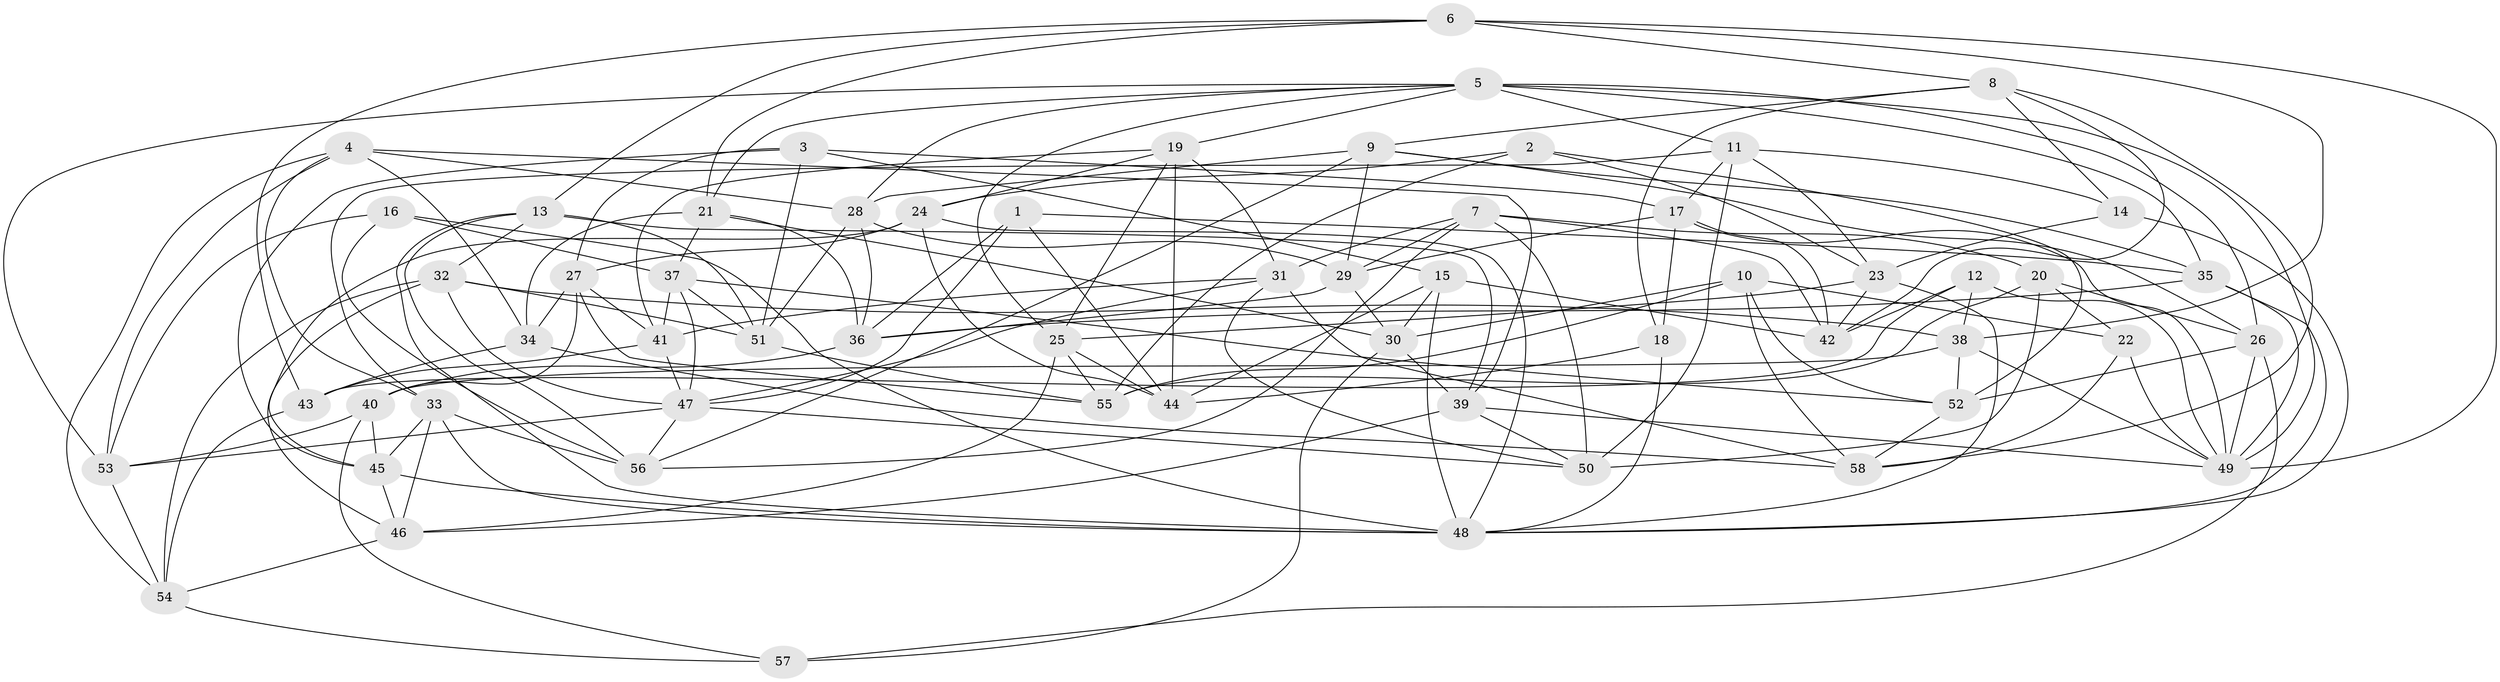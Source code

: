 // original degree distribution, {4: 1.0}
// Generated by graph-tools (version 1.1) at 2025/26/03/09/25 03:26:53]
// undirected, 58 vertices, 169 edges
graph export_dot {
graph [start="1"]
  node [color=gray90,style=filled];
  1;
  2;
  3;
  4;
  5;
  6;
  7;
  8;
  9;
  10;
  11;
  12;
  13;
  14;
  15;
  16;
  17;
  18;
  19;
  20;
  21;
  22;
  23;
  24;
  25;
  26;
  27;
  28;
  29;
  30;
  31;
  32;
  33;
  34;
  35;
  36;
  37;
  38;
  39;
  40;
  41;
  42;
  43;
  44;
  45;
  46;
  47;
  48;
  49;
  50;
  51;
  52;
  53;
  54;
  55;
  56;
  57;
  58;
  1 -- 35 [weight=1.0];
  1 -- 36 [weight=1.0];
  1 -- 44 [weight=1.0];
  1 -- 47 [weight=1.0];
  2 -- 23 [weight=1.0];
  2 -- 24 [weight=1.0];
  2 -- 52 [weight=1.0];
  2 -- 55 [weight=1.0];
  3 -- 15 [weight=2.0];
  3 -- 17 [weight=1.0];
  3 -- 27 [weight=1.0];
  3 -- 45 [weight=1.0];
  3 -- 51 [weight=1.0];
  4 -- 28 [weight=1.0];
  4 -- 33 [weight=1.0];
  4 -- 34 [weight=1.0];
  4 -- 39 [weight=1.0];
  4 -- 53 [weight=1.0];
  4 -- 54 [weight=1.0];
  5 -- 11 [weight=1.0];
  5 -- 19 [weight=1.0];
  5 -- 21 [weight=1.0];
  5 -- 25 [weight=1.0];
  5 -- 26 [weight=1.0];
  5 -- 28 [weight=1.0];
  5 -- 35 [weight=1.0];
  5 -- 49 [weight=2.0];
  5 -- 53 [weight=1.0];
  6 -- 8 [weight=1.0];
  6 -- 13 [weight=1.0];
  6 -- 21 [weight=1.0];
  6 -- 38 [weight=1.0];
  6 -- 43 [weight=1.0];
  6 -- 49 [weight=1.0];
  7 -- 20 [weight=1.0];
  7 -- 29 [weight=1.0];
  7 -- 31 [weight=1.0];
  7 -- 42 [weight=1.0];
  7 -- 50 [weight=1.0];
  7 -- 56 [weight=1.0];
  8 -- 9 [weight=1.0];
  8 -- 14 [weight=1.0];
  8 -- 18 [weight=1.0];
  8 -- 42 [weight=1.0];
  8 -- 58 [weight=1.0];
  9 -- 26 [weight=1.0];
  9 -- 28 [weight=1.0];
  9 -- 29 [weight=1.0];
  9 -- 35 [weight=1.0];
  9 -- 56 [weight=1.0];
  10 -- 22 [weight=2.0];
  10 -- 30 [weight=1.0];
  10 -- 52 [weight=1.0];
  10 -- 55 [weight=1.0];
  10 -- 58 [weight=1.0];
  11 -- 14 [weight=1.0];
  11 -- 17 [weight=1.0];
  11 -- 23 [weight=1.0];
  11 -- 33 [weight=1.0];
  11 -- 50 [weight=1.0];
  12 -- 38 [weight=1.0];
  12 -- 42 [weight=1.0];
  12 -- 43 [weight=1.0];
  12 -- 49 [weight=1.0];
  13 -- 32 [weight=1.0];
  13 -- 39 [weight=1.0];
  13 -- 48 [weight=1.0];
  13 -- 51 [weight=1.0];
  13 -- 56 [weight=1.0];
  14 -- 23 [weight=1.0];
  14 -- 48 [weight=1.0];
  15 -- 30 [weight=1.0];
  15 -- 42 [weight=1.0];
  15 -- 44 [weight=1.0];
  15 -- 48 [weight=1.0];
  16 -- 37 [weight=1.0];
  16 -- 48 [weight=1.0];
  16 -- 53 [weight=1.0];
  16 -- 56 [weight=1.0];
  17 -- 18 [weight=1.0];
  17 -- 29 [weight=1.0];
  17 -- 42 [weight=1.0];
  17 -- 49 [weight=1.0];
  18 -- 44 [weight=1.0];
  18 -- 48 [weight=1.0];
  19 -- 24 [weight=1.0];
  19 -- 25 [weight=1.0];
  19 -- 31 [weight=1.0];
  19 -- 41 [weight=1.0];
  19 -- 44 [weight=1.0];
  20 -- 22 [weight=2.0];
  20 -- 26 [weight=1.0];
  20 -- 50 [weight=1.0];
  20 -- 55 [weight=1.0];
  21 -- 30 [weight=1.0];
  21 -- 34 [weight=1.0];
  21 -- 36 [weight=1.0];
  21 -- 37 [weight=1.0];
  22 -- 49 [weight=1.0];
  22 -- 58 [weight=1.0];
  23 -- 25 [weight=1.0];
  23 -- 42 [weight=1.0];
  23 -- 48 [weight=1.0];
  24 -- 27 [weight=1.0];
  24 -- 44 [weight=1.0];
  24 -- 45 [weight=1.0];
  24 -- 48 [weight=1.0];
  25 -- 44 [weight=1.0];
  25 -- 46 [weight=1.0];
  25 -- 55 [weight=1.0];
  26 -- 49 [weight=1.0];
  26 -- 52 [weight=1.0];
  26 -- 57 [weight=1.0];
  27 -- 34 [weight=1.0];
  27 -- 40 [weight=1.0];
  27 -- 41 [weight=1.0];
  27 -- 55 [weight=1.0];
  28 -- 29 [weight=1.0];
  28 -- 36 [weight=1.0];
  28 -- 51 [weight=1.0];
  29 -- 30 [weight=1.0];
  29 -- 36 [weight=1.0];
  30 -- 39 [weight=1.0];
  30 -- 57 [weight=1.0];
  31 -- 41 [weight=1.0];
  31 -- 47 [weight=1.0];
  31 -- 50 [weight=1.0];
  31 -- 58 [weight=1.0];
  32 -- 38 [weight=1.0];
  32 -- 46 [weight=1.0];
  32 -- 47 [weight=1.0];
  32 -- 51 [weight=1.0];
  32 -- 54 [weight=1.0];
  33 -- 45 [weight=1.0];
  33 -- 46 [weight=1.0];
  33 -- 48 [weight=1.0];
  33 -- 56 [weight=1.0];
  34 -- 43 [weight=2.0];
  34 -- 58 [weight=1.0];
  35 -- 36 [weight=1.0];
  35 -- 48 [weight=1.0];
  35 -- 49 [weight=1.0];
  36 -- 40 [weight=1.0];
  37 -- 41 [weight=1.0];
  37 -- 47 [weight=1.0];
  37 -- 51 [weight=1.0];
  37 -- 52 [weight=1.0];
  38 -- 40 [weight=1.0];
  38 -- 49 [weight=1.0];
  38 -- 52 [weight=1.0];
  39 -- 46 [weight=1.0];
  39 -- 49 [weight=1.0];
  39 -- 50 [weight=1.0];
  40 -- 45 [weight=1.0];
  40 -- 53 [weight=1.0];
  40 -- 57 [weight=1.0];
  41 -- 43 [weight=1.0];
  41 -- 47 [weight=1.0];
  43 -- 54 [weight=1.0];
  45 -- 46 [weight=1.0];
  45 -- 48 [weight=1.0];
  46 -- 54 [weight=1.0];
  47 -- 50 [weight=1.0];
  47 -- 53 [weight=1.0];
  47 -- 56 [weight=1.0];
  51 -- 55 [weight=1.0];
  52 -- 58 [weight=1.0];
  53 -- 54 [weight=1.0];
  54 -- 57 [weight=1.0];
}
